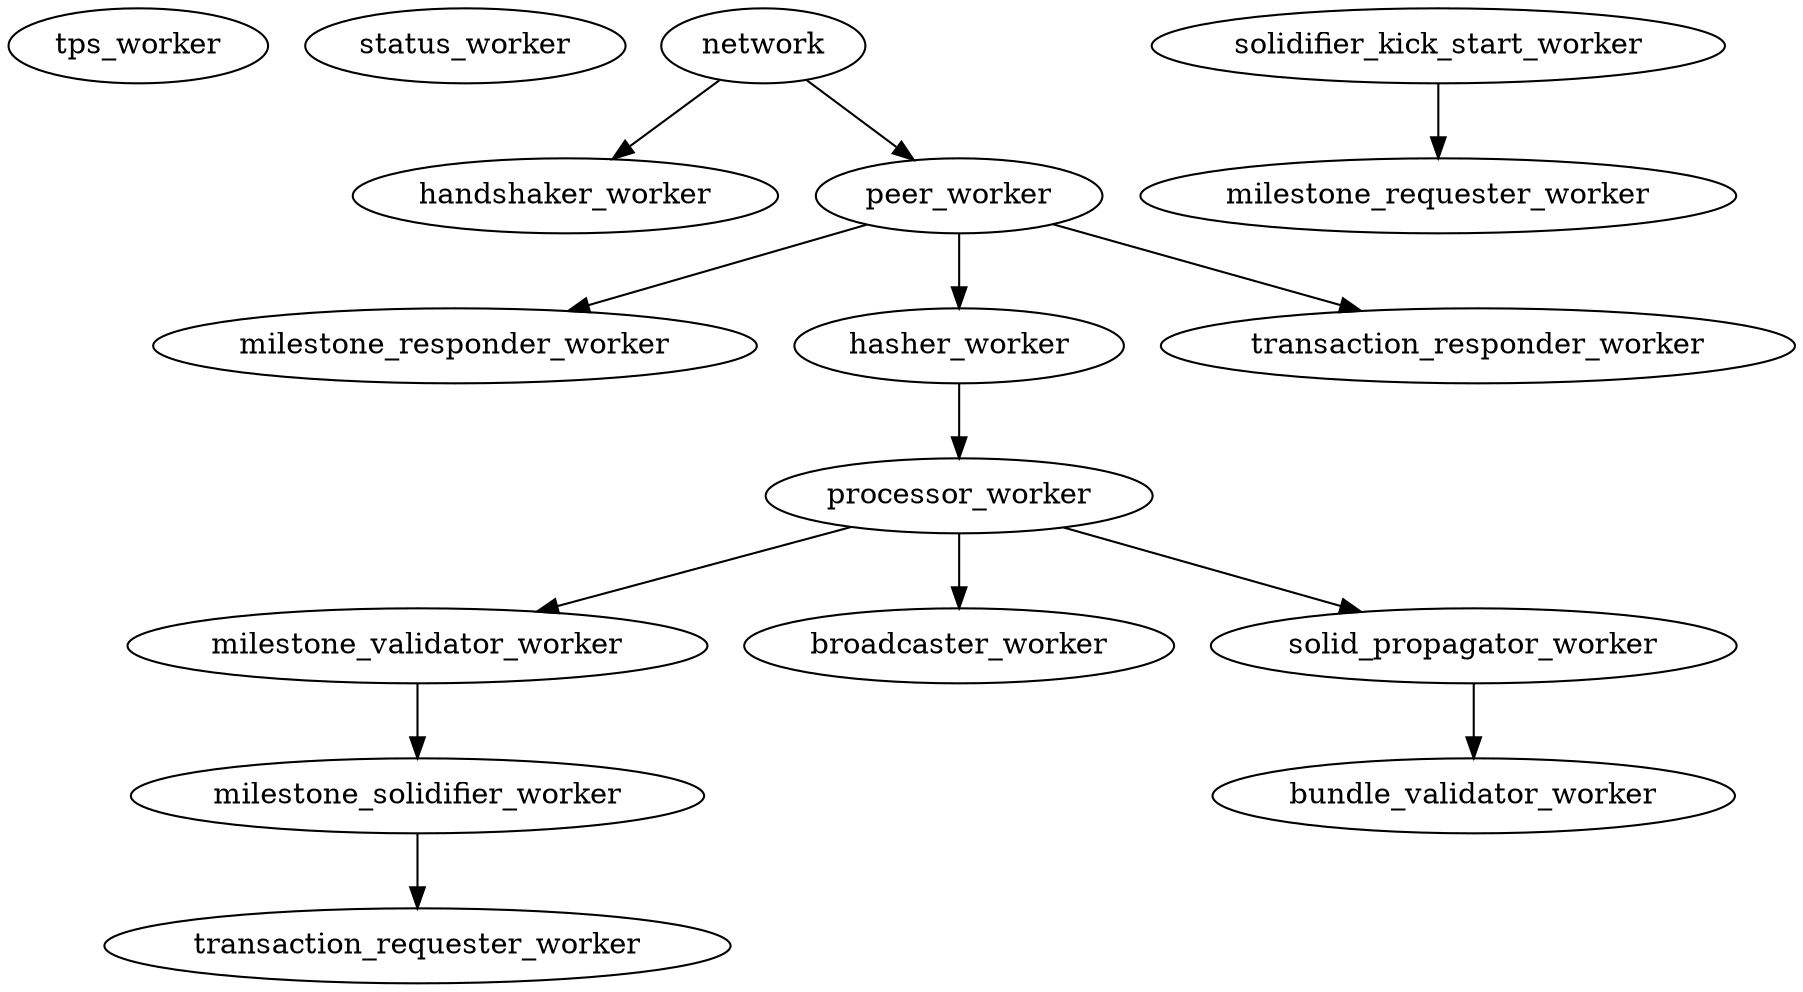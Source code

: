 digraph {
  tps_worker
  status_worker
  network -> handshaker_worker
  network -> peer_worker
  peer_worker -> milestone_responder_worker
  peer_worker -> hasher_worker
  peer_worker -> transaction_responder_worker
  hasher_worker -> processor_worker
  processor_worker -> milestone_validator_worker
  processor_worker -> broadcaster_worker
  processor_worker -> solid_propagator_worker
  solid_propagator_worker -> bundle_validator_worker
  milestone_validator_worker -> milestone_solidifier_worker
  solidifier_kick_start_worker -> milestone_requester_worker
  milestone_solidifier_worker -> transaction_requester_worker
}
